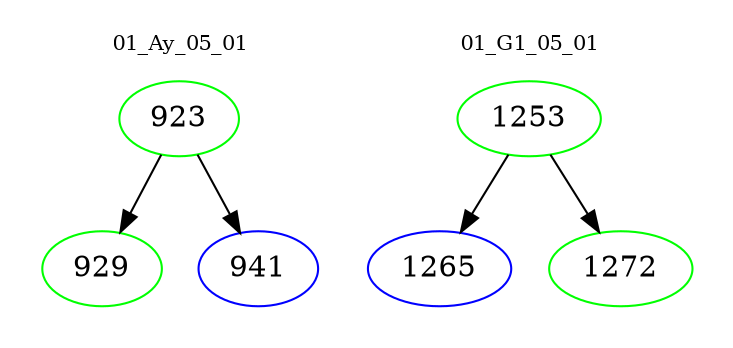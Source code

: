 digraph{
subgraph cluster_0 {
color = white
label = "01_Ay_05_01";
fontsize=10;
T0_923 [label="923", color="green"]
T0_923 -> T0_929 [color="black"]
T0_929 [label="929", color="green"]
T0_923 -> T0_941 [color="black"]
T0_941 [label="941", color="blue"]
}
subgraph cluster_1 {
color = white
label = "01_G1_05_01";
fontsize=10;
T1_1253 [label="1253", color="green"]
T1_1253 -> T1_1265 [color="black"]
T1_1265 [label="1265", color="blue"]
T1_1253 -> T1_1272 [color="black"]
T1_1272 [label="1272", color="green"]
}
}
